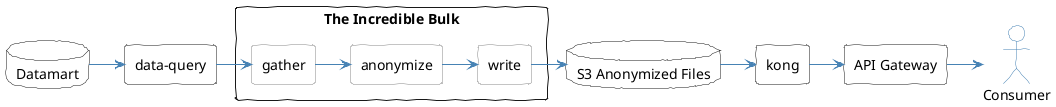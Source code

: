 @startuml
skinparam handwritten true
'skinparam monochrome true
skinparam {
  shadowing false
  ArrowFontColor #888
  ArrowColor steelblue
  ActorBorderColor steelblue
  ActorBackgroundColor white
  RectangleBackgroundColor white
  DatabaseBackgroundColor white
  RectangleBorderColor<<step>> #888
}
hide <<step>> stereotype
allow_mixing


database "Datamart" as datamart
rectangle "data-query" as dq
rectangle "kong" as tibk
rectangle "The Incredible Bulk" as tib {
  rectangle gather <<step>>
  rectangle anonymize  <<step>>
  rectangle write  <<step>>
}
database "S3 Anonymized Files" as tibs
rectangle "API Gateway" as alb
actor "Consumer" as public

datamart -> dq
dq -> gather
gather -> anonymize
anonymize -> write
write -> tibs
tibs -> tibk
tibk -> alb
alb -> public

@enduml
